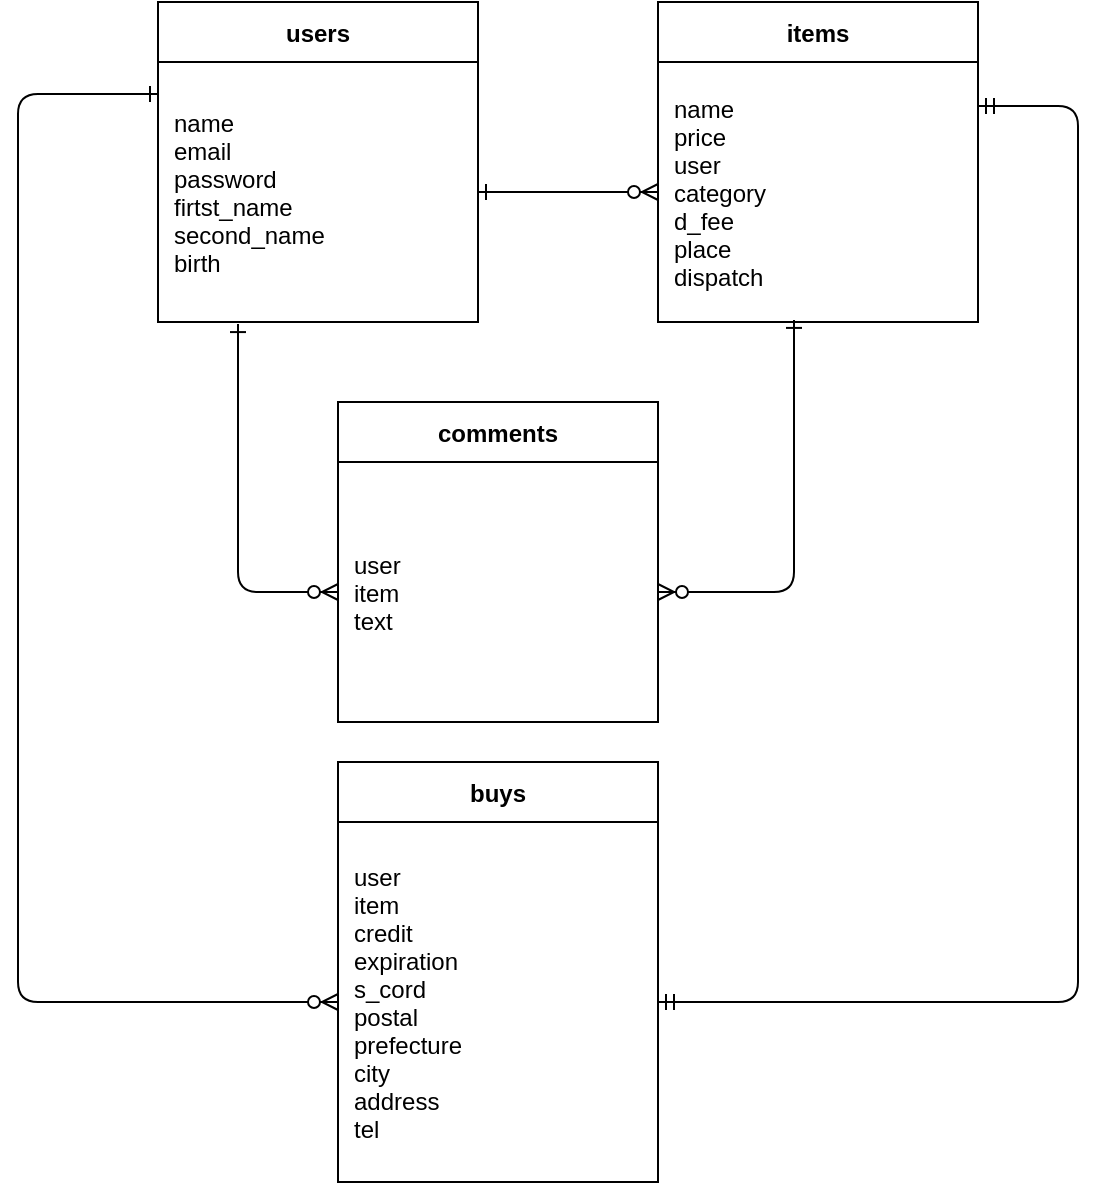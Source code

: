 <mxfile version="13.6.2" type="github">
  <diagram id="R2lEEEUBdFMjLlhIrx00" name="Page-1">
    <mxGraphModel dx="594" dy="741" grid="1" gridSize="10" guides="1" tooltips="1" connect="1" arrows="1" fold="1" page="1" pageScale="1" pageWidth="850" pageHeight="1100" math="0" shadow="0" extFonts="Permanent Marker^https://fonts.googleapis.com/css?family=Permanent+Marker">
      <root>
        <mxCell id="0" />
        <mxCell id="1" parent="0" />
        <mxCell id="C-vyLk0tnHw3VtMMgP7b-12" value="" style="edgeStyle=entityRelationEdgeStyle;endArrow=ERzeroToMany;startArrow=ERone;endFill=1;startFill=0;" parent="1" source="C-vyLk0tnHw3VtMMgP7b-3" target="erLLJdRSAKnUaaHac-lv-2" edge="1">
          <mxGeometry width="100" height="100" relative="1" as="geometry">
            <mxPoint x="400" y="180" as="sourcePoint" />
            <mxPoint x="730" y="350" as="targetPoint" />
          </mxGeometry>
        </mxCell>
        <mxCell id="erLLJdRSAKnUaaHac-lv-1" value="items" style="shape=table;startSize=30;container=1;collapsible=1;childLayout=tableLayout;fixedRows=1;rowLines=0;fontStyle=1;align=center;resizeLast=1;" vertex="1" parent="1">
          <mxGeometry x="580" y="60" width="160" height="160" as="geometry" />
        </mxCell>
        <mxCell id="erLLJdRSAKnUaaHac-lv-2" value="" style="shape=partialRectangle;collapsible=0;dropTarget=0;pointerEvents=0;fillColor=none;points=[[0,0.5],[1,0.5]];portConstraint=eastwest;top=0;left=0;right=0;bottom=1;" vertex="1" parent="erLLJdRSAKnUaaHac-lv-1">
          <mxGeometry y="30" width="160" height="130" as="geometry" />
        </mxCell>
        <mxCell id="erLLJdRSAKnUaaHac-lv-3" value="name&#xa;price&#xa;user&#xa;category&#xa;d_fee&#xa;place&#xa;dispatch" style="shape=partialRectangle;overflow=hidden;connectable=0;fillColor=none;top=0;left=0;bottom=0;right=0;align=left;spacingLeft=6;fontStyle=0;strokeColor=none;" vertex="1" parent="erLLJdRSAKnUaaHac-lv-2">
          <mxGeometry width="160" height="130" as="geometry" />
        </mxCell>
        <mxCell id="erLLJdRSAKnUaaHac-lv-7" value="" style="edgeStyle=orthogonalEdgeStyle;endArrow=ERzeroToMany;startArrow=ERone;endFill=1;startFill=0;exitX=0.425;exitY=0.992;exitDx=0;exitDy=0;exitPerimeter=0;" edge="1" parent="1" source="erLLJdRSAKnUaaHac-lv-2" target="erLLJdRSAKnUaaHac-lv-5">
          <mxGeometry width="100" height="100" relative="1" as="geometry">
            <mxPoint x="630" y="250" as="sourcePoint" />
            <mxPoint x="590" y="165" as="targetPoint" />
          </mxGeometry>
        </mxCell>
        <mxCell id="erLLJdRSAKnUaaHac-lv-8" value="" style="edgeStyle=orthogonalEdgeStyle;endArrow=ERzeroToMany;startArrow=ERone;endFill=1;startFill=0;entryX=0;entryY=0.5;entryDx=0;entryDy=0;elbow=vertical;exitX=0.25;exitY=1.008;exitDx=0;exitDy=0;exitPerimeter=0;" edge="1" parent="1" source="C-vyLk0tnHw3VtMMgP7b-3" target="erLLJdRSAKnUaaHac-lv-5">
          <mxGeometry width="100" height="100" relative="1" as="geometry">
            <mxPoint x="280" y="200" as="sourcePoint" />
            <mxPoint x="540" y="365" as="targetPoint" />
          </mxGeometry>
        </mxCell>
        <mxCell id="C-vyLk0tnHw3VtMMgP7b-2" value="users" style="shape=table;startSize=30;container=1;collapsible=1;childLayout=tableLayout;fixedRows=1;rowLines=0;fontStyle=1;align=center;resizeLast=1;" parent="1" vertex="1">
          <mxGeometry x="330" y="60" width="160" height="160" as="geometry" />
        </mxCell>
        <mxCell id="C-vyLk0tnHw3VtMMgP7b-3" value="" style="shape=partialRectangle;collapsible=0;dropTarget=0;pointerEvents=0;fillColor=none;points=[[0,0.5],[1,0.5]];portConstraint=eastwest;top=0;left=0;right=0;bottom=1;" parent="C-vyLk0tnHw3VtMMgP7b-2" vertex="1">
          <mxGeometry y="30" width="160" height="130" as="geometry" />
        </mxCell>
        <mxCell id="C-vyLk0tnHw3VtMMgP7b-5" value="name&#xa;email&#xa;password&#xa;firtst_name&#xa;second_name&#xa;birth" style="shape=partialRectangle;overflow=hidden;connectable=0;fillColor=none;top=0;left=0;bottom=0;right=0;align=left;spacingLeft=6;fontStyle=0;strokeColor=none;" parent="C-vyLk0tnHw3VtMMgP7b-3" vertex="1">
          <mxGeometry width="160" height="130" as="geometry" />
        </mxCell>
        <mxCell id="erLLJdRSAKnUaaHac-lv-12" value="buys" style="shape=table;startSize=30;container=1;collapsible=1;childLayout=tableLayout;fixedRows=1;rowLines=0;fontStyle=1;align=center;resizeLast=1;" vertex="1" parent="1">
          <mxGeometry x="420" y="440" width="160" height="210" as="geometry" />
        </mxCell>
        <mxCell id="erLLJdRSAKnUaaHac-lv-13" value="" style="shape=partialRectangle;collapsible=0;dropTarget=0;pointerEvents=0;fillColor=none;points=[[0,0.5],[1,0.5]];portConstraint=eastwest;top=0;left=0;right=0;bottom=1;" vertex="1" parent="erLLJdRSAKnUaaHac-lv-12">
          <mxGeometry y="30" width="160" height="180" as="geometry" />
        </mxCell>
        <mxCell id="erLLJdRSAKnUaaHac-lv-14" value="user&#xa;item&#xa;credit&#xa;expiration&#xa;s_cord&#xa;postal&#xa;prefecture&#xa;city&#xa;address&#xa;tel" style="shape=partialRectangle;overflow=hidden;connectable=0;fillColor=none;top=0;left=0;bottom=0;right=0;align=left;spacingLeft=6;fontStyle=0;strokeColor=none;" vertex="1" parent="erLLJdRSAKnUaaHac-lv-13">
          <mxGeometry width="160" height="180" as="geometry" />
        </mxCell>
        <mxCell id="erLLJdRSAKnUaaHac-lv-15" value="" style="edgeStyle=elbowEdgeStyle;endArrow=ERzeroToMany;startArrow=ERone;endFill=1;startFill=0;entryX=0;entryY=0.5;entryDx=0;entryDy=0;exitX=0;exitY=0.123;exitDx=0;exitDy=0;exitPerimeter=0;" edge="1" parent="1" source="C-vyLk0tnHw3VtMMgP7b-3" target="erLLJdRSAKnUaaHac-lv-13">
          <mxGeometry width="100" height="100" relative="1" as="geometry">
            <mxPoint x="340" y="165" as="sourcePoint" />
            <mxPoint x="380" y="365" as="targetPoint" />
            <Array as="points">
              <mxPoint x="260" y="320" />
            </Array>
          </mxGeometry>
        </mxCell>
        <mxCell id="erLLJdRSAKnUaaHac-lv-17" value="" style="edgeStyle=elbowEdgeStyle;fontSize=12;html=1;endArrow=ERmandOne;startArrow=ERmandOne;exitX=1;exitY=0.5;exitDx=0;exitDy=0;entryX=1;entryY=0.169;entryDx=0;entryDy=0;entryPerimeter=0;" edge="1" parent="1" source="erLLJdRSAKnUaaHac-lv-13" target="erLLJdRSAKnUaaHac-lv-2">
          <mxGeometry width="100" height="100" relative="1" as="geometry">
            <mxPoint x="520" y="400" as="sourcePoint" />
            <mxPoint x="620" y="300" as="targetPoint" />
            <Array as="points">
              <mxPoint x="790" y="323" />
            </Array>
          </mxGeometry>
        </mxCell>
        <mxCell id="erLLJdRSAKnUaaHac-lv-4" value="comments" style="shape=table;startSize=30;container=1;collapsible=1;childLayout=tableLayout;fixedRows=1;rowLines=0;fontStyle=1;align=center;resizeLast=1;" vertex="1" parent="1">
          <mxGeometry x="420" y="260" width="160" height="160" as="geometry" />
        </mxCell>
        <mxCell id="erLLJdRSAKnUaaHac-lv-5" value="" style="shape=partialRectangle;collapsible=0;dropTarget=0;pointerEvents=0;fillColor=none;points=[[0,0.5],[1,0.5]];portConstraint=eastwest;top=0;left=0;right=0;bottom=1;" vertex="1" parent="erLLJdRSAKnUaaHac-lv-4">
          <mxGeometry y="30" width="160" height="130" as="geometry" />
        </mxCell>
        <mxCell id="erLLJdRSAKnUaaHac-lv-6" value="user&#xa;item&#xa;text" style="shape=partialRectangle;overflow=hidden;connectable=0;fillColor=none;top=0;left=0;bottom=0;right=0;align=left;spacingLeft=6;fontStyle=0;strokeColor=none;" vertex="1" parent="erLLJdRSAKnUaaHac-lv-5">
          <mxGeometry width="160" height="130" as="geometry" />
        </mxCell>
      </root>
    </mxGraphModel>
  </diagram>
</mxfile>
